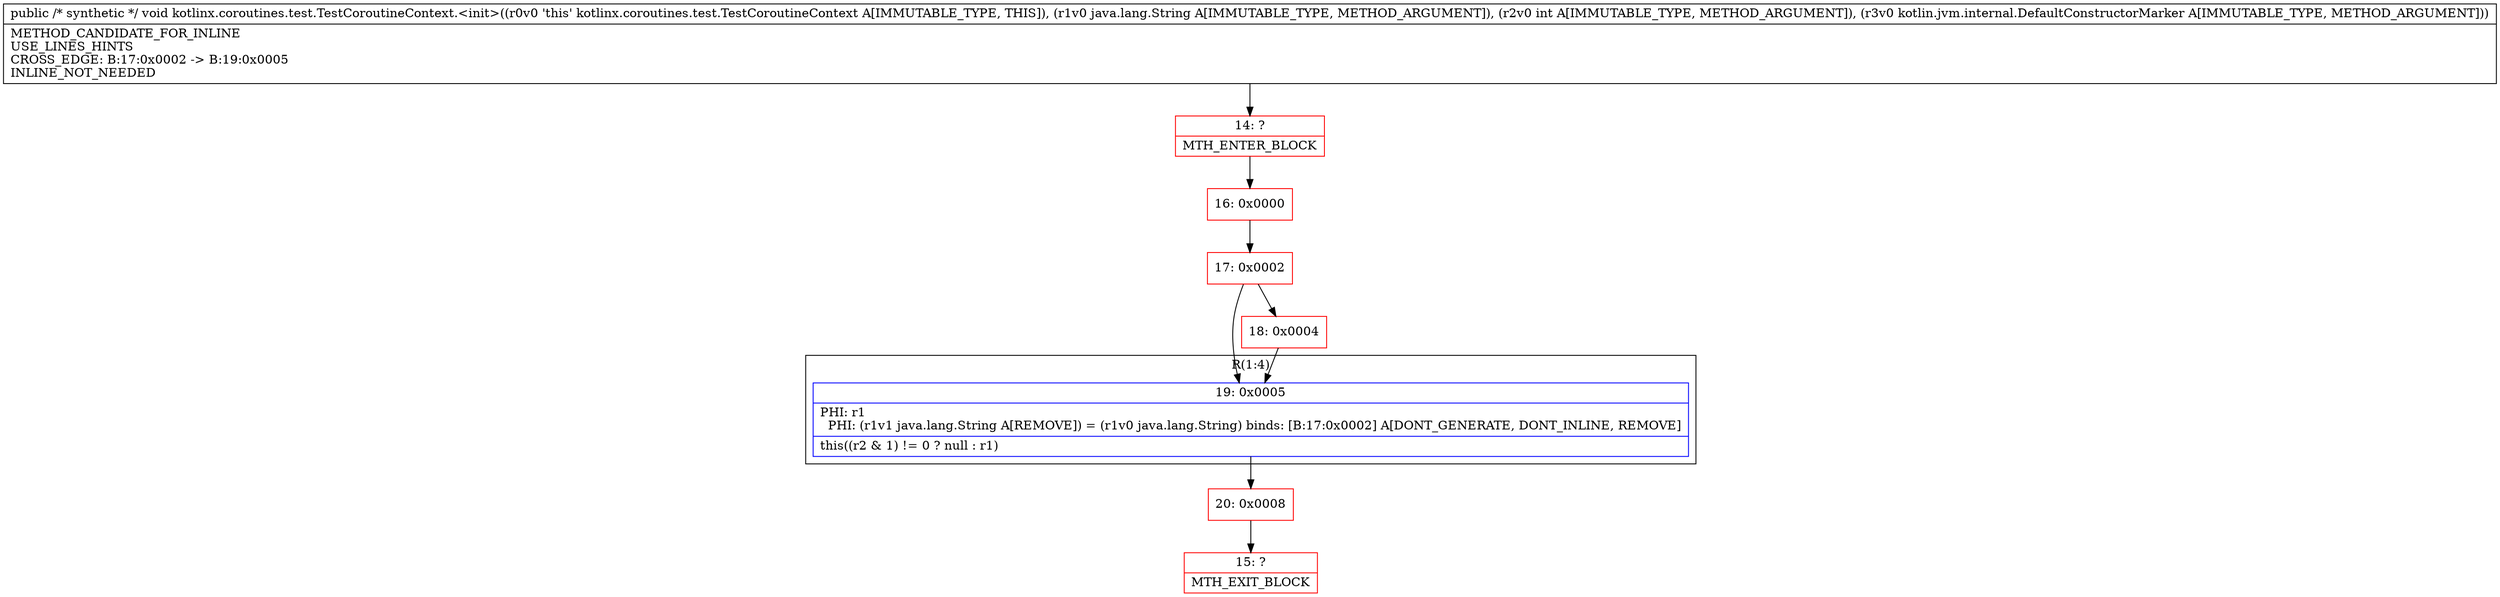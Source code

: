 digraph "CFG forkotlinx.coroutines.test.TestCoroutineContext.\<init\>(Ljava\/lang\/String;ILkotlin\/jvm\/internal\/DefaultConstructorMarker;)V" {
subgraph cluster_Region_1128299070 {
label = "R(1:4)";
node [shape=record,color=blue];
Node_19 [shape=record,label="{19\:\ 0x0005|PHI: r1 \l  PHI: (r1v1 java.lang.String A[REMOVE]) = (r1v0 java.lang.String) binds: [B:17:0x0002] A[DONT_GENERATE, DONT_INLINE, REMOVE]\l|this((r2 & 1) != 0 ? null : r1)\l}"];
}
Node_14 [shape=record,color=red,label="{14\:\ ?|MTH_ENTER_BLOCK\l}"];
Node_16 [shape=record,color=red,label="{16\:\ 0x0000}"];
Node_17 [shape=record,color=red,label="{17\:\ 0x0002}"];
Node_18 [shape=record,color=red,label="{18\:\ 0x0004}"];
Node_20 [shape=record,color=red,label="{20\:\ 0x0008}"];
Node_15 [shape=record,color=red,label="{15\:\ ?|MTH_EXIT_BLOCK\l}"];
MethodNode[shape=record,label="{public \/* synthetic *\/ void kotlinx.coroutines.test.TestCoroutineContext.\<init\>((r0v0 'this' kotlinx.coroutines.test.TestCoroutineContext A[IMMUTABLE_TYPE, THIS]), (r1v0 java.lang.String A[IMMUTABLE_TYPE, METHOD_ARGUMENT]), (r2v0 int A[IMMUTABLE_TYPE, METHOD_ARGUMENT]), (r3v0 kotlin.jvm.internal.DefaultConstructorMarker A[IMMUTABLE_TYPE, METHOD_ARGUMENT]))  | METHOD_CANDIDATE_FOR_INLINE\lUSE_LINES_HINTS\lCROSS_EDGE: B:17:0x0002 \-\> B:19:0x0005\lINLINE_NOT_NEEDED\l}"];
MethodNode -> Node_14;Node_19 -> Node_20;
Node_14 -> Node_16;
Node_16 -> Node_17;
Node_17 -> Node_18;
Node_17 -> Node_19;
Node_18 -> Node_19;
Node_20 -> Node_15;
}

